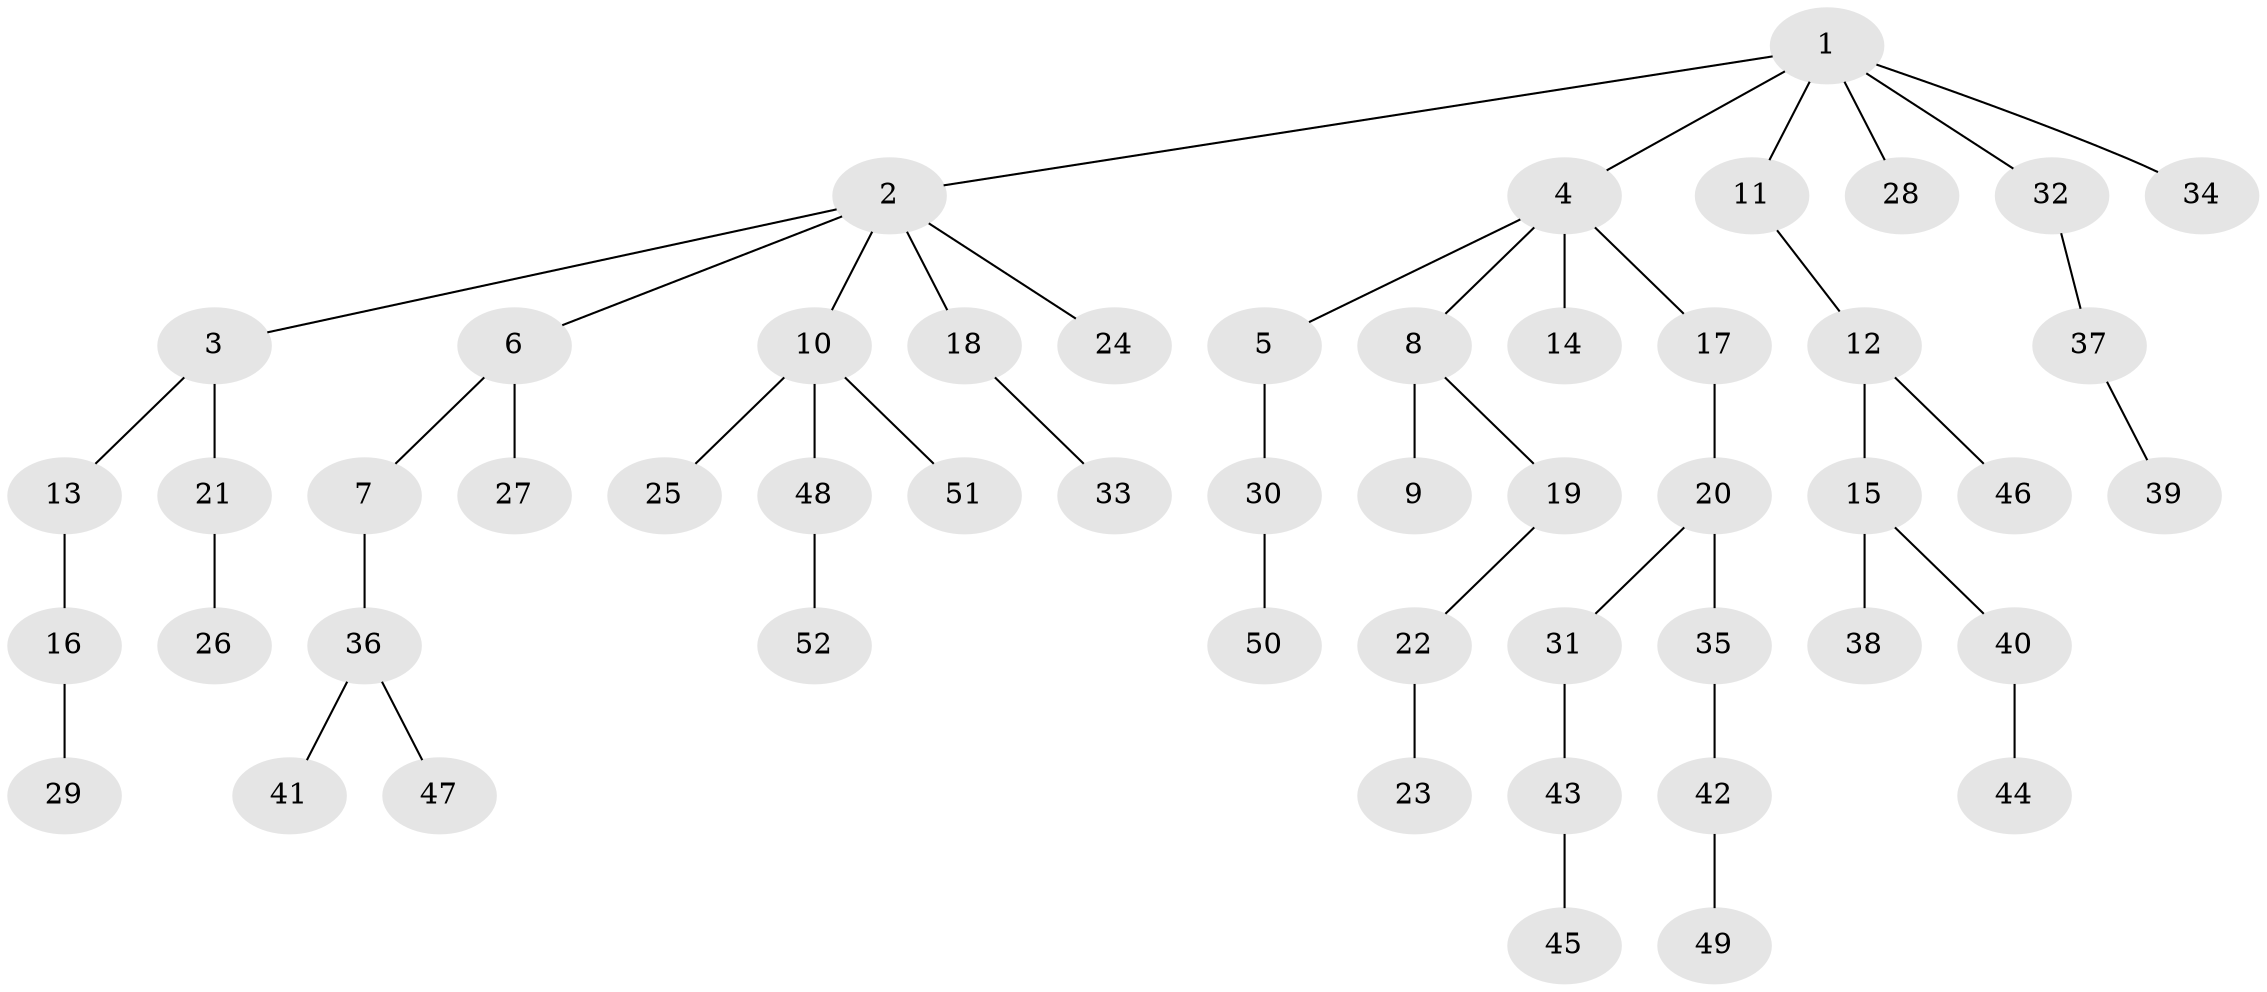 // coarse degree distribution, {3: 0.19230769230769232, 5: 0.038461538461538464, 4: 0.038461538461538464, 2: 0.2692307692307692, 1: 0.46153846153846156}
// Generated by graph-tools (version 1.1) at 2025/51/03/04/25 22:51:28]
// undirected, 52 vertices, 51 edges
graph export_dot {
  node [color=gray90,style=filled];
  1;
  2;
  3;
  4;
  5;
  6;
  7;
  8;
  9;
  10;
  11;
  12;
  13;
  14;
  15;
  16;
  17;
  18;
  19;
  20;
  21;
  22;
  23;
  24;
  25;
  26;
  27;
  28;
  29;
  30;
  31;
  32;
  33;
  34;
  35;
  36;
  37;
  38;
  39;
  40;
  41;
  42;
  43;
  44;
  45;
  46;
  47;
  48;
  49;
  50;
  51;
  52;
  1 -- 2;
  1 -- 4;
  1 -- 11;
  1 -- 28;
  1 -- 32;
  1 -- 34;
  2 -- 3;
  2 -- 6;
  2 -- 10;
  2 -- 18;
  2 -- 24;
  3 -- 13;
  3 -- 21;
  4 -- 5;
  4 -- 8;
  4 -- 14;
  4 -- 17;
  5 -- 30;
  6 -- 7;
  6 -- 27;
  7 -- 36;
  8 -- 9;
  8 -- 19;
  10 -- 25;
  10 -- 48;
  10 -- 51;
  11 -- 12;
  12 -- 15;
  12 -- 46;
  13 -- 16;
  15 -- 38;
  15 -- 40;
  16 -- 29;
  17 -- 20;
  18 -- 33;
  19 -- 22;
  20 -- 31;
  20 -- 35;
  21 -- 26;
  22 -- 23;
  30 -- 50;
  31 -- 43;
  32 -- 37;
  35 -- 42;
  36 -- 41;
  36 -- 47;
  37 -- 39;
  40 -- 44;
  42 -- 49;
  43 -- 45;
  48 -- 52;
}
